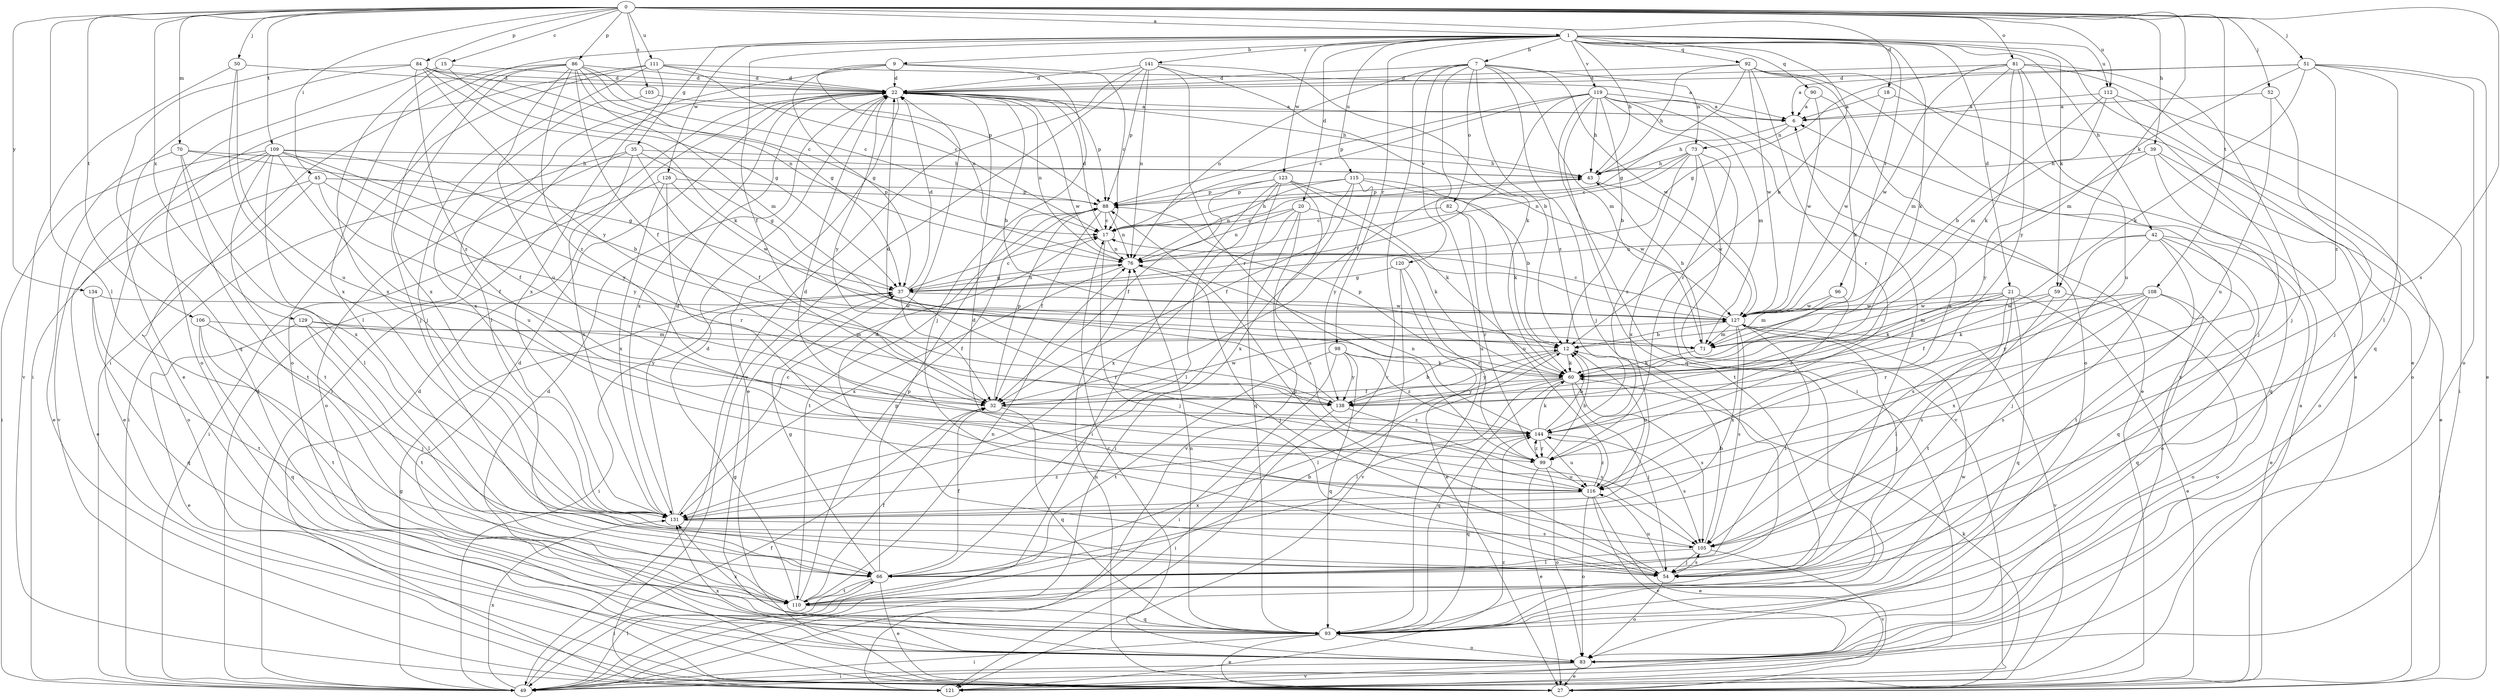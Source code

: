 strict digraph  {
0;
1;
6;
7;
9;
12;
15;
17;
18;
20;
21;
22;
27;
32;
35;
37;
39;
42;
43;
45;
49;
50;
51;
52;
54;
59;
60;
66;
70;
71;
73;
76;
81;
82;
83;
84;
86;
88;
90;
92;
93;
96;
98;
99;
103;
105;
106;
108;
109;
110;
111;
112;
115;
116;
119;
120;
121;
123;
126;
127;
129;
131;
134;
138;
141;
144;
0 -> 1  [label=a];
0 -> 15  [label=c];
0 -> 18  [label=d];
0 -> 39  [label=h];
0 -> 45  [label=i];
0 -> 50  [label=j];
0 -> 51  [label=j];
0 -> 52  [label=j];
0 -> 59  [label=k];
0 -> 66  [label=l];
0 -> 70  [label=m];
0 -> 81  [label=o];
0 -> 84  [label=p];
0 -> 86  [label=p];
0 -> 103  [label=s];
0 -> 105  [label=s];
0 -> 106  [label=t];
0 -> 108  [label=t];
0 -> 109  [label=t];
0 -> 111  [label=u];
0 -> 112  [label=u];
0 -> 129  [label=x];
0 -> 134  [label=y];
1 -> 7  [label=b];
1 -> 9  [label=b];
1 -> 12  [label=b];
1 -> 20  [label=d];
1 -> 21  [label=d];
1 -> 27  [label=e];
1 -> 32  [label=f];
1 -> 35  [label=g];
1 -> 42  [label=h];
1 -> 43  [label=h];
1 -> 49  [label=i];
1 -> 59  [label=k];
1 -> 60  [label=k];
1 -> 90  [label=q];
1 -> 92  [label=q];
1 -> 96  [label=r];
1 -> 98  [label=r];
1 -> 112  [label=u];
1 -> 115  [label=u];
1 -> 119  [label=v];
1 -> 123  [label=w];
1 -> 126  [label=w];
1 -> 141  [label=z];
6 -> 43  [label=h];
6 -> 73  [label=n];
7 -> 22  [label=d];
7 -> 54  [label=j];
7 -> 71  [label=m];
7 -> 73  [label=n];
7 -> 76  [label=n];
7 -> 82  [label=o];
7 -> 120  [label=v];
7 -> 121  [label=v];
7 -> 127  [label=w];
7 -> 144  [label=z];
7 -> 93  [label=u];
9 -> 17  [label=c];
9 -> 22  [label=d];
9 -> 37  [label=g];
9 -> 54  [label=j];
9 -> 66  [label=l];
9 -> 76  [label=n];
12 -> 60  [label=k];
12 -> 66  [label=l];
12 -> 116  [label=u];
12 -> 138  [label=y];
15 -> 22  [label=d];
15 -> 37  [label=g];
15 -> 83  [label=o];
15 -> 131  [label=x];
17 -> 22  [label=d];
17 -> 43  [label=h];
17 -> 54  [label=j];
17 -> 76  [label=n];
18 -> 6  [label=a];
18 -> 83  [label=o];
18 -> 127  [label=w];
20 -> 17  [label=c];
20 -> 49  [label=i];
20 -> 60  [label=k];
20 -> 76  [label=n];
20 -> 121  [label=v];
20 -> 131  [label=x];
21 -> 27  [label=e];
21 -> 60  [label=k];
21 -> 66  [label=l];
21 -> 71  [label=m];
21 -> 93  [label=q];
21 -> 99  [label=r];
21 -> 110  [label=t];
21 -> 127  [label=w];
22 -> 6  [label=a];
22 -> 12  [label=b];
22 -> 27  [label=e];
22 -> 43  [label=h];
22 -> 49  [label=i];
22 -> 76  [label=n];
22 -> 88  [label=p];
22 -> 127  [label=w];
22 -> 131  [label=x];
22 -> 138  [label=y];
27 -> 22  [label=d];
27 -> 60  [label=k];
27 -> 76  [label=n];
32 -> 88  [label=p];
32 -> 93  [label=q];
32 -> 127  [label=w];
32 -> 144  [label=z];
35 -> 32  [label=f];
35 -> 37  [label=g];
35 -> 43  [label=h];
35 -> 49  [label=i];
35 -> 83  [label=o];
35 -> 131  [label=x];
37 -> 17  [label=c];
37 -> 22  [label=d];
37 -> 32  [label=f];
37 -> 49  [label=i];
37 -> 76  [label=n];
37 -> 99  [label=r];
37 -> 127  [label=w];
39 -> 27  [label=e];
39 -> 43  [label=h];
39 -> 83  [label=o];
39 -> 93  [label=q];
39 -> 138  [label=y];
42 -> 27  [label=e];
42 -> 54  [label=j];
42 -> 76  [label=n];
42 -> 83  [label=o];
42 -> 93  [label=q];
42 -> 105  [label=s];
42 -> 110  [label=t];
43 -> 88  [label=p];
43 -> 127  [label=w];
45 -> 27  [label=e];
45 -> 32  [label=f];
45 -> 83  [label=o];
45 -> 88  [label=p];
45 -> 138  [label=y];
49 -> 22  [label=d];
49 -> 32  [label=f];
49 -> 37  [label=g];
49 -> 66  [label=l];
49 -> 131  [label=x];
50 -> 22  [label=d];
50 -> 116  [label=u];
50 -> 121  [label=v];
50 -> 131  [label=x];
51 -> 6  [label=a];
51 -> 22  [label=d];
51 -> 27  [label=e];
51 -> 60  [label=k];
51 -> 66  [label=l];
51 -> 71  [label=m];
51 -> 83  [label=o];
51 -> 144  [label=z];
52 -> 6  [label=a];
52 -> 54  [label=j];
52 -> 116  [label=u];
54 -> 22  [label=d];
54 -> 83  [label=o];
54 -> 88  [label=p];
54 -> 105  [label=s];
54 -> 116  [label=u];
59 -> 32  [label=f];
59 -> 83  [label=o];
59 -> 105  [label=s];
59 -> 127  [label=w];
60 -> 32  [label=f];
60 -> 54  [label=j];
60 -> 66  [label=l];
60 -> 88  [label=p];
60 -> 93  [label=q];
60 -> 105  [label=s];
60 -> 138  [label=y];
66 -> 27  [label=e];
66 -> 32  [label=f];
66 -> 37  [label=g];
66 -> 49  [label=i];
66 -> 88  [label=p];
66 -> 110  [label=t];
70 -> 27  [label=e];
70 -> 37  [label=g];
70 -> 43  [label=h];
70 -> 110  [label=t];
70 -> 131  [label=x];
71 -> 43  [label=h];
71 -> 60  [label=k];
73 -> 17  [label=c];
73 -> 43  [label=h];
73 -> 76  [label=n];
73 -> 110  [label=t];
73 -> 121  [label=v];
73 -> 131  [label=x];
73 -> 144  [label=z];
76 -> 37  [label=g];
76 -> 54  [label=j];
76 -> 131  [label=x];
81 -> 22  [label=d];
81 -> 37  [label=g];
81 -> 54  [label=j];
81 -> 60  [label=k];
81 -> 71  [label=m];
81 -> 93  [label=q];
81 -> 116  [label=u];
81 -> 127  [label=w];
81 -> 138  [label=y];
82 -> 17  [label=c];
82 -> 99  [label=r];
82 -> 116  [label=u];
83 -> 17  [label=c];
83 -> 27  [label=e];
83 -> 37  [label=g];
83 -> 49  [label=i];
83 -> 121  [label=v];
83 -> 131  [label=x];
84 -> 17  [label=c];
84 -> 22  [label=d];
84 -> 27  [label=e];
84 -> 60  [label=k];
84 -> 76  [label=n];
84 -> 93  [label=q];
84 -> 138  [label=y];
84 -> 144  [label=z];
86 -> 17  [label=c];
86 -> 22  [label=d];
86 -> 32  [label=f];
86 -> 37  [label=g];
86 -> 54  [label=j];
86 -> 66  [label=l];
86 -> 71  [label=m];
86 -> 88  [label=p];
86 -> 116  [label=u];
86 -> 131  [label=x];
86 -> 144  [label=z];
88 -> 17  [label=c];
88 -> 32  [label=f];
88 -> 76  [label=n];
88 -> 110  [label=t];
90 -> 6  [label=a];
90 -> 60  [label=k];
90 -> 127  [label=w];
92 -> 22  [label=d];
92 -> 27  [label=e];
92 -> 37  [label=g];
92 -> 43  [label=h];
92 -> 83  [label=o];
92 -> 99  [label=r];
92 -> 121  [label=v];
92 -> 127  [label=w];
93 -> 22  [label=d];
93 -> 27  [label=e];
93 -> 49  [label=i];
93 -> 76  [label=n];
93 -> 83  [label=o];
93 -> 127  [label=w];
93 -> 131  [label=x];
96 -> 71  [label=m];
96 -> 127  [label=w];
96 -> 144  [label=z];
98 -> 49  [label=i];
98 -> 60  [label=k];
98 -> 93  [label=q];
98 -> 110  [label=t];
98 -> 138  [label=y];
98 -> 144  [label=z];
99 -> 12  [label=b];
99 -> 27  [label=e];
99 -> 83  [label=o];
99 -> 116  [label=u];
99 -> 144  [label=z];
103 -> 6  [label=a];
103 -> 131  [label=x];
105 -> 12  [label=b];
105 -> 22  [label=d];
105 -> 54  [label=j];
105 -> 66  [label=l];
105 -> 121  [label=v];
106 -> 54  [label=j];
106 -> 71  [label=m];
106 -> 93  [label=q];
106 -> 110  [label=t];
108 -> 60  [label=k];
108 -> 83  [label=o];
108 -> 93  [label=q];
108 -> 105  [label=s];
108 -> 127  [label=w];
108 -> 131  [label=x];
108 -> 138  [label=y];
109 -> 12  [label=b];
109 -> 27  [label=e];
109 -> 32  [label=f];
109 -> 43  [label=h];
109 -> 49  [label=i];
109 -> 66  [label=l];
109 -> 110  [label=t];
109 -> 116  [label=u];
109 -> 121  [label=v];
109 -> 138  [label=y];
110 -> 12  [label=b];
110 -> 22  [label=d];
110 -> 32  [label=f];
110 -> 76  [label=n];
110 -> 88  [label=p];
110 -> 93  [label=q];
111 -> 6  [label=a];
111 -> 17  [label=c];
111 -> 22  [label=d];
111 -> 49  [label=i];
111 -> 54  [label=j];
111 -> 83  [label=o];
111 -> 131  [label=x];
112 -> 6  [label=a];
112 -> 12  [label=b];
112 -> 49  [label=i];
112 -> 54  [label=j];
112 -> 71  [label=m];
115 -> 32  [label=f];
115 -> 60  [label=k];
115 -> 76  [label=n];
115 -> 88  [label=p];
115 -> 127  [label=w];
115 -> 131  [label=x];
115 -> 138  [label=y];
116 -> 6  [label=a];
116 -> 22  [label=d];
116 -> 27  [label=e];
116 -> 83  [label=o];
116 -> 121  [label=v];
116 -> 131  [label=x];
116 -> 144  [label=z];
119 -> 6  [label=a];
119 -> 12  [label=b];
119 -> 17  [label=c];
119 -> 27  [label=e];
119 -> 32  [label=f];
119 -> 43  [label=h];
119 -> 49  [label=i];
119 -> 54  [label=j];
119 -> 71  [label=m];
119 -> 88  [label=p];
119 -> 93  [label=q];
119 -> 99  [label=r];
120 -> 27  [label=e];
120 -> 37  [label=g];
120 -> 99  [label=r];
120 -> 121  [label=v];
121 -> 6  [label=a];
121 -> 22  [label=d];
121 -> 144  [label=z];
123 -> 12  [label=b];
123 -> 32  [label=f];
123 -> 49  [label=i];
123 -> 60  [label=k];
123 -> 66  [label=l];
123 -> 88  [label=p];
123 -> 93  [label=q];
123 -> 105  [label=s];
126 -> 49  [label=i];
126 -> 88  [label=p];
126 -> 99  [label=r];
126 -> 127  [label=w];
126 -> 131  [label=x];
127 -> 12  [label=b];
127 -> 17  [label=c];
127 -> 54  [label=j];
127 -> 66  [label=l];
127 -> 71  [label=m];
127 -> 105  [label=s];
127 -> 121  [label=v];
127 -> 131  [label=x];
129 -> 27  [label=e];
129 -> 66  [label=l];
129 -> 71  [label=m];
129 -> 110  [label=t];
129 -> 138  [label=y];
131 -> 17  [label=c];
131 -> 22  [label=d];
131 -> 105  [label=s];
131 -> 144  [label=z];
134 -> 93  [label=q];
134 -> 110  [label=t];
134 -> 127  [label=w];
138 -> 12  [label=b];
138 -> 22  [label=d];
138 -> 49  [label=i];
138 -> 105  [label=s];
141 -> 12  [label=b];
141 -> 22  [label=d];
141 -> 49  [label=i];
141 -> 60  [label=k];
141 -> 76  [label=n];
141 -> 88  [label=p];
141 -> 99  [label=r];
141 -> 121  [label=v];
144 -> 12  [label=b];
144 -> 60  [label=k];
144 -> 76  [label=n];
144 -> 93  [label=q];
144 -> 99  [label=r];
144 -> 105  [label=s];
144 -> 116  [label=u];
}
